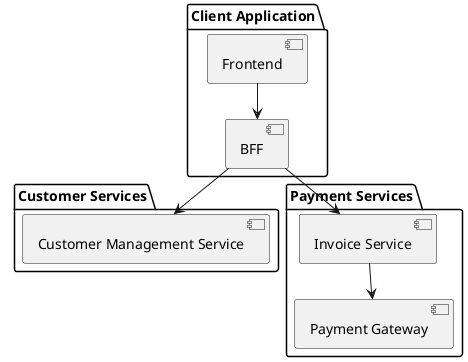 @startuml
!pragma layout smetana
package "Client Application" {
    [Frontend] as frontend
    [BFF] as bff
}

package "Customer Services" {
    [Customer Management Service] as customer_api

}

package "Payment Services" {
    [Invoice Service] as invoice_api
    [Payment Gateway] as payment
}

frontend --> bff
bff --> customer_api
bff --> invoice_api
invoice_api --> payment

@enduml

